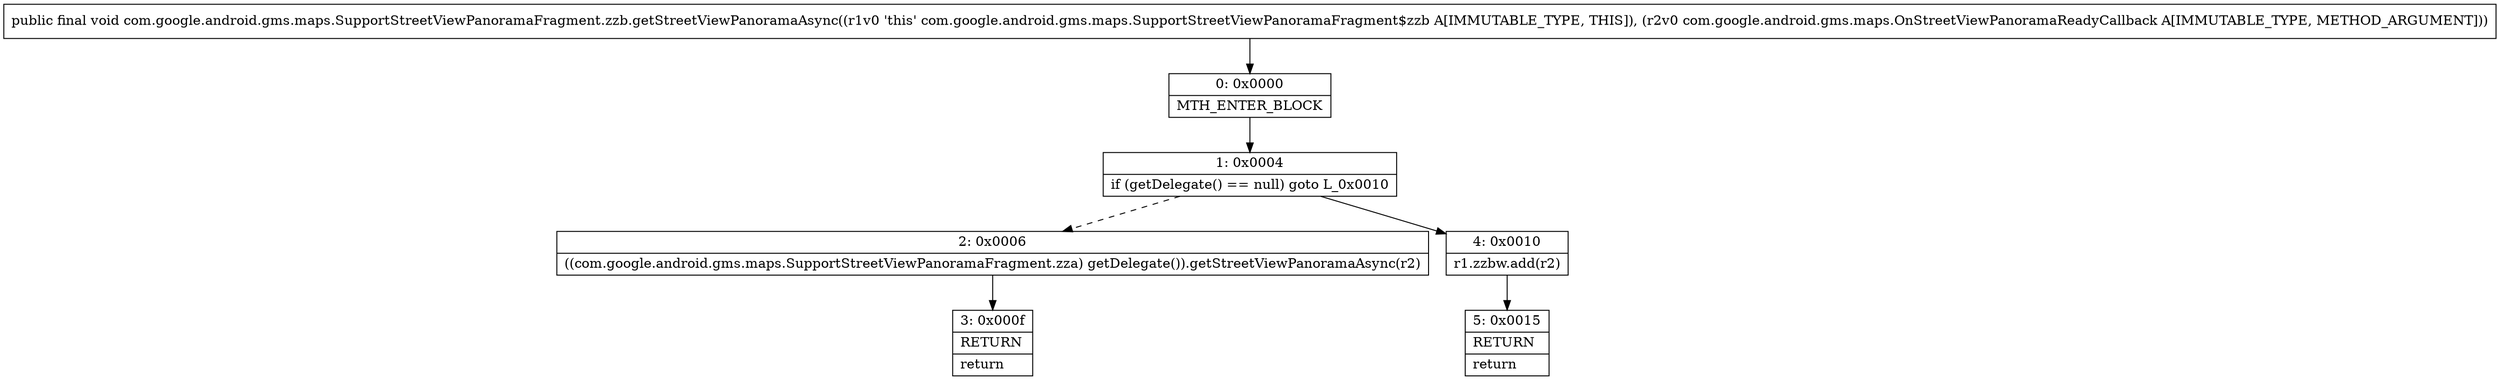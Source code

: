 digraph "CFG forcom.google.android.gms.maps.SupportStreetViewPanoramaFragment.zzb.getStreetViewPanoramaAsync(Lcom\/google\/android\/gms\/maps\/OnStreetViewPanoramaReadyCallback;)V" {
Node_0 [shape=record,label="{0\:\ 0x0000|MTH_ENTER_BLOCK\l}"];
Node_1 [shape=record,label="{1\:\ 0x0004|if (getDelegate() == null) goto L_0x0010\l}"];
Node_2 [shape=record,label="{2\:\ 0x0006|((com.google.android.gms.maps.SupportStreetViewPanoramaFragment.zza) getDelegate()).getStreetViewPanoramaAsync(r2)\l}"];
Node_3 [shape=record,label="{3\:\ 0x000f|RETURN\l|return\l}"];
Node_4 [shape=record,label="{4\:\ 0x0010|r1.zzbw.add(r2)\l}"];
Node_5 [shape=record,label="{5\:\ 0x0015|RETURN\l|return\l}"];
MethodNode[shape=record,label="{public final void com.google.android.gms.maps.SupportStreetViewPanoramaFragment.zzb.getStreetViewPanoramaAsync((r1v0 'this' com.google.android.gms.maps.SupportStreetViewPanoramaFragment$zzb A[IMMUTABLE_TYPE, THIS]), (r2v0 com.google.android.gms.maps.OnStreetViewPanoramaReadyCallback A[IMMUTABLE_TYPE, METHOD_ARGUMENT])) }"];
MethodNode -> Node_0;
Node_0 -> Node_1;
Node_1 -> Node_2[style=dashed];
Node_1 -> Node_4;
Node_2 -> Node_3;
Node_4 -> Node_5;
}

